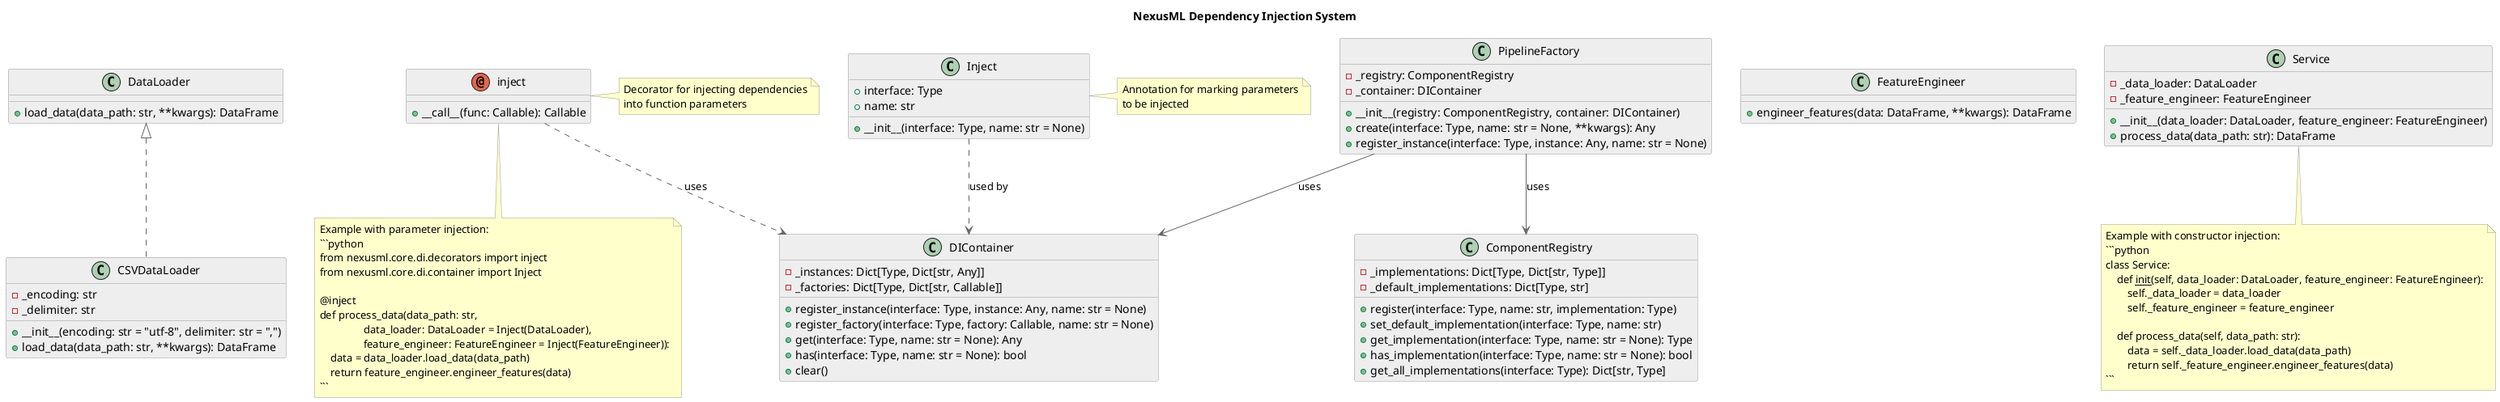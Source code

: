 @startuml "NexusML Dependency Injection System"

' Style definitions
skinparam componentStyle uml2
skinparam backgroundColor white
skinparam ArrowColor #666666
skinparam ClassBorderColor #999999
skinparam ClassBackgroundColor #EEEEEE
skinparam NoteBackgroundColor #FFFFCC
skinparam NoteBorderColor #999999

' Title
title NexusML Dependency Injection System

' Classes
class DIContainer {
  - _instances: Dict[Type, Dict[str, Any]]
  - _factories: Dict[Type, Dict[str, Callable]]
  + register_instance(interface: Type, instance: Any, name: str = None)
  + register_factory(interface: Type, factory: Callable, name: str = None)
  + get(interface: Type, name: str = None): Any
  + has(interface: Type, name: str = None): bool
  + clear()
}

class Inject {
  + interface: Type
  + name: str
  + __init__(interface: Type, name: str = None)
}

annotation inject {
  + __call__(func: Callable): Callable
}

class ComponentRegistry {
  - _implementations: Dict[Type, Dict[str, Type]]
  - _default_implementations: Dict[Type, str]
  + register(interface: Type, name: str, implementation: Type)
  + set_default_implementation(interface: Type, name: str)
  + get_implementation(interface: Type, name: str = None): Type
  + has_implementation(interface: Type, name: str = None): bool
  + get_all_implementations(interface: Type): Dict[str, Type]
}

class PipelineFactory {
  - _registry: ComponentRegistry
  - _container: DIContainer
  + __init__(registry: ComponentRegistry, container: DIContainer)
  + create(interface: Type, name: str = None, **kwargs): Any
  + register_instance(interface: Type, instance: Any, name: str = None)
}

' Example classes
class DataLoader {
  + load_data(data_path: str, **kwargs): DataFrame
}

class CSVDataLoader {
  - _encoding: str
  - _delimiter: str
  + __init__(encoding: str = "utf-8", delimiter: str = ",")
  + load_data(data_path: str, **kwargs): DataFrame
}

class FeatureEngineer {
  + engineer_features(data: DataFrame, **kwargs): DataFrame
}

class Service {
  - _data_loader: DataLoader
  - _feature_engineer: FeatureEngineer
  + __init__(data_loader: DataLoader, feature_engineer: FeatureEngineer)
  + process_data(data_path: str): DataFrame
}

' Relationships
CSVDataLoader .up.|> DataLoader
PipelineFactory --> ComponentRegistry : uses
PipelineFactory --> DIContainer : uses
inject ..> DIContainer : uses
Inject ..> DIContainer : used by

' Implementation relationships
note right of inject
  Decorator for injecting dependencies
  into function parameters
end note

note right of Inject
  Annotation for marking parameters
  to be injected
end note

' Example usage
note bottom of Service
Example with constructor injection:
```python
class Service:
    def __init__(self, data_loader: DataLoader, feature_engineer: FeatureEngineer):
        self._data_loader = data_loader
        self._feature_engineer = feature_engineer
        
    def process_data(self, data_path: str):
        data = self._data_loader.load_data(data_path)
        return self._feature_engineer.engineer_features(data)
```
end note

note bottom of inject
Example with parameter injection:
```python
from nexusml.core.di.decorators import inject
from nexusml.core.di.container import Inject

@inject
def process_data(data_path: str, 
                data_loader: DataLoader = Inject(DataLoader),
                feature_engineer: FeatureEngineer = Inject(FeatureEngineer)):
    data = data_loader.load_data(data_path)
    return feature_engineer.engineer_features(data)
```
end note

@enduml